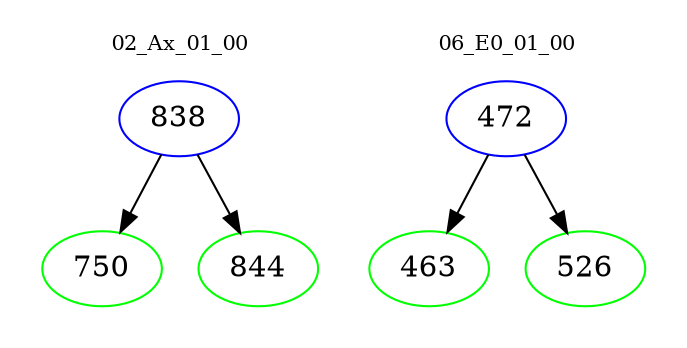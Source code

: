 digraph{
subgraph cluster_0 {
color = white
label = "02_Ax_01_00";
fontsize=10;
T0_838 [label="838", color="blue"]
T0_838 -> T0_750 [color="black"]
T0_750 [label="750", color="green"]
T0_838 -> T0_844 [color="black"]
T0_844 [label="844", color="green"]
}
subgraph cluster_1 {
color = white
label = "06_E0_01_00";
fontsize=10;
T1_472 [label="472", color="blue"]
T1_472 -> T1_463 [color="black"]
T1_463 [label="463", color="green"]
T1_472 -> T1_526 [color="black"]
T1_526 [label="526", color="green"]
}
}
